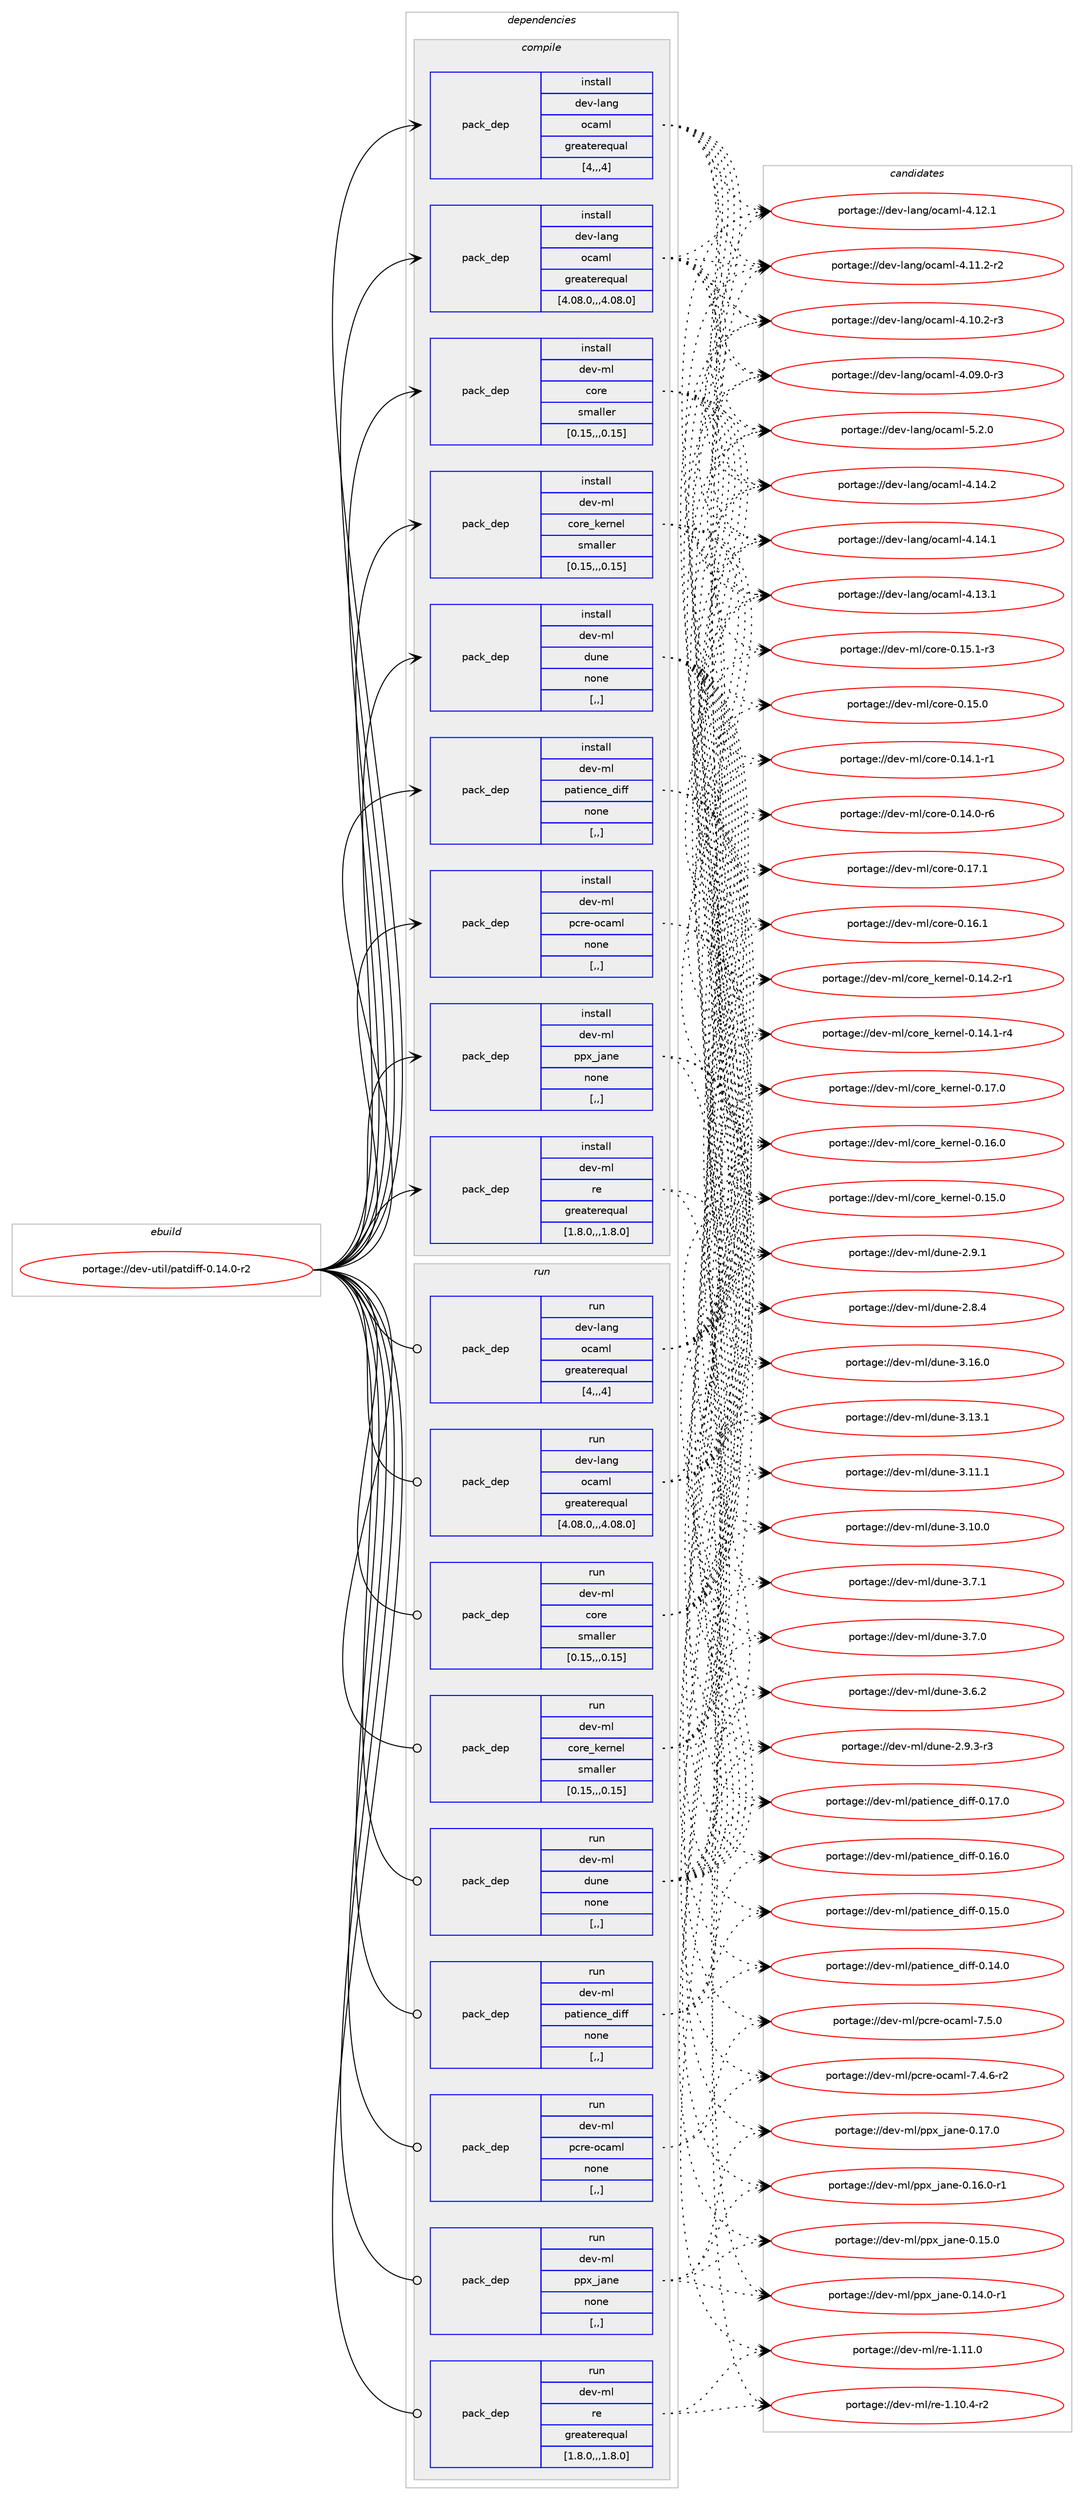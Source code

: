 digraph prolog {

# *************
# Graph options
# *************

newrank=true;
concentrate=true;
compound=true;
graph [rankdir=LR,fontname=Helvetica,fontsize=10,ranksep=1.5];#, ranksep=2.5, nodesep=0.2];
edge  [arrowhead=vee];
node  [fontname=Helvetica,fontsize=10];

# **********
# The ebuild
# **********

subgraph cluster_leftcol {
color=gray;
label=<<i>ebuild</i>>;
id [label="portage://dev-util/patdiff-0.14.0-r2", color=red, width=4, href="../dev-util/patdiff-0.14.0-r2.svg"];
}

# ****************
# The dependencies
# ****************

subgraph cluster_midcol {
color=gray;
label=<<i>dependencies</i>>;
subgraph cluster_compile {
fillcolor="#eeeeee";
style=filled;
label=<<i>compile</i>>;
subgraph pack155006 {
dependency217683 [label=<<TABLE BORDER="0" CELLBORDER="1" CELLSPACING="0" CELLPADDING="4" WIDTH="220"><TR><TD ROWSPAN="6" CELLPADDING="30">pack_dep</TD></TR><TR><TD WIDTH="110">install</TD></TR><TR><TD>dev-lang</TD></TR><TR><TD>ocaml</TD></TR><TR><TD>greaterequal</TD></TR><TR><TD>[4,,,4]</TD></TR></TABLE>>, shape=none, color=blue];
}
id:e -> dependency217683:w [weight=20,style="solid",arrowhead="vee"];
subgraph pack155007 {
dependency217684 [label=<<TABLE BORDER="0" CELLBORDER="1" CELLSPACING="0" CELLPADDING="4" WIDTH="220"><TR><TD ROWSPAN="6" CELLPADDING="30">pack_dep</TD></TR><TR><TD WIDTH="110">install</TD></TR><TR><TD>dev-lang</TD></TR><TR><TD>ocaml</TD></TR><TR><TD>greaterequal</TD></TR><TR><TD>[4.08.0,,,4.08.0]</TD></TR></TABLE>>, shape=none, color=blue];
}
id:e -> dependency217684:w [weight=20,style="solid",arrowhead="vee"];
subgraph pack155008 {
dependency217685 [label=<<TABLE BORDER="0" CELLBORDER="1" CELLSPACING="0" CELLPADDING="4" WIDTH="220"><TR><TD ROWSPAN="6" CELLPADDING="30">pack_dep</TD></TR><TR><TD WIDTH="110">install</TD></TR><TR><TD>dev-ml</TD></TR><TR><TD>core</TD></TR><TR><TD>smaller</TD></TR><TR><TD>[0.15,,,0.15]</TD></TR></TABLE>>, shape=none, color=blue];
}
id:e -> dependency217685:w [weight=20,style="solid",arrowhead="vee"];
subgraph pack155009 {
dependency217686 [label=<<TABLE BORDER="0" CELLBORDER="1" CELLSPACING="0" CELLPADDING="4" WIDTH="220"><TR><TD ROWSPAN="6" CELLPADDING="30">pack_dep</TD></TR><TR><TD WIDTH="110">install</TD></TR><TR><TD>dev-ml</TD></TR><TR><TD>core_kernel</TD></TR><TR><TD>smaller</TD></TR><TR><TD>[0.15,,,0.15]</TD></TR></TABLE>>, shape=none, color=blue];
}
id:e -> dependency217686:w [weight=20,style="solid",arrowhead="vee"];
subgraph pack155010 {
dependency217687 [label=<<TABLE BORDER="0" CELLBORDER="1" CELLSPACING="0" CELLPADDING="4" WIDTH="220"><TR><TD ROWSPAN="6" CELLPADDING="30">pack_dep</TD></TR><TR><TD WIDTH="110">install</TD></TR><TR><TD>dev-ml</TD></TR><TR><TD>dune</TD></TR><TR><TD>none</TD></TR><TR><TD>[,,]</TD></TR></TABLE>>, shape=none, color=blue];
}
id:e -> dependency217687:w [weight=20,style="solid",arrowhead="vee"];
subgraph pack155011 {
dependency217688 [label=<<TABLE BORDER="0" CELLBORDER="1" CELLSPACING="0" CELLPADDING="4" WIDTH="220"><TR><TD ROWSPAN="6" CELLPADDING="30">pack_dep</TD></TR><TR><TD WIDTH="110">install</TD></TR><TR><TD>dev-ml</TD></TR><TR><TD>patience_diff</TD></TR><TR><TD>none</TD></TR><TR><TD>[,,]</TD></TR></TABLE>>, shape=none, color=blue];
}
id:e -> dependency217688:w [weight=20,style="solid",arrowhead="vee"];
subgraph pack155012 {
dependency217689 [label=<<TABLE BORDER="0" CELLBORDER="1" CELLSPACING="0" CELLPADDING="4" WIDTH="220"><TR><TD ROWSPAN="6" CELLPADDING="30">pack_dep</TD></TR><TR><TD WIDTH="110">install</TD></TR><TR><TD>dev-ml</TD></TR><TR><TD>pcre-ocaml</TD></TR><TR><TD>none</TD></TR><TR><TD>[,,]</TD></TR></TABLE>>, shape=none, color=blue];
}
id:e -> dependency217689:w [weight=20,style="solid",arrowhead="vee"];
subgraph pack155013 {
dependency217690 [label=<<TABLE BORDER="0" CELLBORDER="1" CELLSPACING="0" CELLPADDING="4" WIDTH="220"><TR><TD ROWSPAN="6" CELLPADDING="30">pack_dep</TD></TR><TR><TD WIDTH="110">install</TD></TR><TR><TD>dev-ml</TD></TR><TR><TD>ppx_jane</TD></TR><TR><TD>none</TD></TR><TR><TD>[,,]</TD></TR></TABLE>>, shape=none, color=blue];
}
id:e -> dependency217690:w [weight=20,style="solid",arrowhead="vee"];
subgraph pack155014 {
dependency217691 [label=<<TABLE BORDER="0" CELLBORDER="1" CELLSPACING="0" CELLPADDING="4" WIDTH="220"><TR><TD ROWSPAN="6" CELLPADDING="30">pack_dep</TD></TR><TR><TD WIDTH="110">install</TD></TR><TR><TD>dev-ml</TD></TR><TR><TD>re</TD></TR><TR><TD>greaterequal</TD></TR><TR><TD>[1.8.0,,,1.8.0]</TD></TR></TABLE>>, shape=none, color=blue];
}
id:e -> dependency217691:w [weight=20,style="solid",arrowhead="vee"];
}
subgraph cluster_compileandrun {
fillcolor="#eeeeee";
style=filled;
label=<<i>compile and run</i>>;
}
subgraph cluster_run {
fillcolor="#eeeeee";
style=filled;
label=<<i>run</i>>;
subgraph pack155015 {
dependency217692 [label=<<TABLE BORDER="0" CELLBORDER="1" CELLSPACING="0" CELLPADDING="4" WIDTH="220"><TR><TD ROWSPAN="6" CELLPADDING="30">pack_dep</TD></TR><TR><TD WIDTH="110">run</TD></TR><TR><TD>dev-lang</TD></TR><TR><TD>ocaml</TD></TR><TR><TD>greaterequal</TD></TR><TR><TD>[4,,,4]</TD></TR></TABLE>>, shape=none, color=blue];
}
id:e -> dependency217692:w [weight=20,style="solid",arrowhead="odot"];
subgraph pack155016 {
dependency217693 [label=<<TABLE BORDER="0" CELLBORDER="1" CELLSPACING="0" CELLPADDING="4" WIDTH="220"><TR><TD ROWSPAN="6" CELLPADDING="30">pack_dep</TD></TR><TR><TD WIDTH="110">run</TD></TR><TR><TD>dev-lang</TD></TR><TR><TD>ocaml</TD></TR><TR><TD>greaterequal</TD></TR><TR><TD>[4.08.0,,,4.08.0]</TD></TR></TABLE>>, shape=none, color=blue];
}
id:e -> dependency217693:w [weight=20,style="solid",arrowhead="odot"];
subgraph pack155017 {
dependency217694 [label=<<TABLE BORDER="0" CELLBORDER="1" CELLSPACING="0" CELLPADDING="4" WIDTH="220"><TR><TD ROWSPAN="6" CELLPADDING="30">pack_dep</TD></TR><TR><TD WIDTH="110">run</TD></TR><TR><TD>dev-ml</TD></TR><TR><TD>core</TD></TR><TR><TD>smaller</TD></TR><TR><TD>[0.15,,,0.15]</TD></TR></TABLE>>, shape=none, color=blue];
}
id:e -> dependency217694:w [weight=20,style="solid",arrowhead="odot"];
subgraph pack155018 {
dependency217695 [label=<<TABLE BORDER="0" CELLBORDER="1" CELLSPACING="0" CELLPADDING="4" WIDTH="220"><TR><TD ROWSPAN="6" CELLPADDING="30">pack_dep</TD></TR><TR><TD WIDTH="110">run</TD></TR><TR><TD>dev-ml</TD></TR><TR><TD>core_kernel</TD></TR><TR><TD>smaller</TD></TR><TR><TD>[0.15,,,0.15]</TD></TR></TABLE>>, shape=none, color=blue];
}
id:e -> dependency217695:w [weight=20,style="solid",arrowhead="odot"];
subgraph pack155019 {
dependency217696 [label=<<TABLE BORDER="0" CELLBORDER="1" CELLSPACING="0" CELLPADDING="4" WIDTH="220"><TR><TD ROWSPAN="6" CELLPADDING="30">pack_dep</TD></TR><TR><TD WIDTH="110">run</TD></TR><TR><TD>dev-ml</TD></TR><TR><TD>dune</TD></TR><TR><TD>none</TD></TR><TR><TD>[,,]</TD></TR></TABLE>>, shape=none, color=blue];
}
id:e -> dependency217696:w [weight=20,style="solid",arrowhead="odot"];
subgraph pack155020 {
dependency217697 [label=<<TABLE BORDER="0" CELLBORDER="1" CELLSPACING="0" CELLPADDING="4" WIDTH="220"><TR><TD ROWSPAN="6" CELLPADDING="30">pack_dep</TD></TR><TR><TD WIDTH="110">run</TD></TR><TR><TD>dev-ml</TD></TR><TR><TD>patience_diff</TD></TR><TR><TD>none</TD></TR><TR><TD>[,,]</TD></TR></TABLE>>, shape=none, color=blue];
}
id:e -> dependency217697:w [weight=20,style="solid",arrowhead="odot"];
subgraph pack155021 {
dependency217698 [label=<<TABLE BORDER="0" CELLBORDER="1" CELLSPACING="0" CELLPADDING="4" WIDTH="220"><TR><TD ROWSPAN="6" CELLPADDING="30">pack_dep</TD></TR><TR><TD WIDTH="110">run</TD></TR><TR><TD>dev-ml</TD></TR><TR><TD>pcre-ocaml</TD></TR><TR><TD>none</TD></TR><TR><TD>[,,]</TD></TR></TABLE>>, shape=none, color=blue];
}
id:e -> dependency217698:w [weight=20,style="solid",arrowhead="odot"];
subgraph pack155022 {
dependency217699 [label=<<TABLE BORDER="0" CELLBORDER="1" CELLSPACING="0" CELLPADDING="4" WIDTH="220"><TR><TD ROWSPAN="6" CELLPADDING="30">pack_dep</TD></TR><TR><TD WIDTH="110">run</TD></TR><TR><TD>dev-ml</TD></TR><TR><TD>ppx_jane</TD></TR><TR><TD>none</TD></TR><TR><TD>[,,]</TD></TR></TABLE>>, shape=none, color=blue];
}
id:e -> dependency217699:w [weight=20,style="solid",arrowhead="odot"];
subgraph pack155023 {
dependency217700 [label=<<TABLE BORDER="0" CELLBORDER="1" CELLSPACING="0" CELLPADDING="4" WIDTH="220"><TR><TD ROWSPAN="6" CELLPADDING="30">pack_dep</TD></TR><TR><TD WIDTH="110">run</TD></TR><TR><TD>dev-ml</TD></TR><TR><TD>re</TD></TR><TR><TD>greaterequal</TD></TR><TR><TD>[1.8.0,,,1.8.0]</TD></TR></TABLE>>, shape=none, color=blue];
}
id:e -> dependency217700:w [weight=20,style="solid",arrowhead="odot"];
}
}

# **************
# The candidates
# **************

subgraph cluster_choices {
rank=same;
color=gray;
label=<<i>candidates</i>>;

subgraph choice155006 {
color=black;
nodesep=1;
choice1001011184510897110103471119997109108455346504648 [label="portage://dev-lang/ocaml-5.2.0", color=red, width=4,href="../dev-lang/ocaml-5.2.0.svg"];
choice100101118451089711010347111999710910845524649524650 [label="portage://dev-lang/ocaml-4.14.2", color=red, width=4,href="../dev-lang/ocaml-4.14.2.svg"];
choice100101118451089711010347111999710910845524649524649 [label="portage://dev-lang/ocaml-4.14.1", color=red, width=4,href="../dev-lang/ocaml-4.14.1.svg"];
choice100101118451089711010347111999710910845524649514649 [label="portage://dev-lang/ocaml-4.13.1", color=red, width=4,href="../dev-lang/ocaml-4.13.1.svg"];
choice100101118451089711010347111999710910845524649504649 [label="portage://dev-lang/ocaml-4.12.1", color=red, width=4,href="../dev-lang/ocaml-4.12.1.svg"];
choice1001011184510897110103471119997109108455246494946504511450 [label="portage://dev-lang/ocaml-4.11.2-r2", color=red, width=4,href="../dev-lang/ocaml-4.11.2-r2.svg"];
choice1001011184510897110103471119997109108455246494846504511451 [label="portage://dev-lang/ocaml-4.10.2-r3", color=red, width=4,href="../dev-lang/ocaml-4.10.2-r3.svg"];
choice1001011184510897110103471119997109108455246485746484511451 [label="portage://dev-lang/ocaml-4.09.0-r3", color=red, width=4,href="../dev-lang/ocaml-4.09.0-r3.svg"];
dependency217683:e -> choice1001011184510897110103471119997109108455346504648:w [style=dotted,weight="100"];
dependency217683:e -> choice100101118451089711010347111999710910845524649524650:w [style=dotted,weight="100"];
dependency217683:e -> choice100101118451089711010347111999710910845524649524649:w [style=dotted,weight="100"];
dependency217683:e -> choice100101118451089711010347111999710910845524649514649:w [style=dotted,weight="100"];
dependency217683:e -> choice100101118451089711010347111999710910845524649504649:w [style=dotted,weight="100"];
dependency217683:e -> choice1001011184510897110103471119997109108455246494946504511450:w [style=dotted,weight="100"];
dependency217683:e -> choice1001011184510897110103471119997109108455246494846504511451:w [style=dotted,weight="100"];
dependency217683:e -> choice1001011184510897110103471119997109108455246485746484511451:w [style=dotted,weight="100"];
}
subgraph choice155007 {
color=black;
nodesep=1;
choice1001011184510897110103471119997109108455346504648 [label="portage://dev-lang/ocaml-5.2.0", color=red, width=4,href="../dev-lang/ocaml-5.2.0.svg"];
choice100101118451089711010347111999710910845524649524650 [label="portage://dev-lang/ocaml-4.14.2", color=red, width=4,href="../dev-lang/ocaml-4.14.2.svg"];
choice100101118451089711010347111999710910845524649524649 [label="portage://dev-lang/ocaml-4.14.1", color=red, width=4,href="../dev-lang/ocaml-4.14.1.svg"];
choice100101118451089711010347111999710910845524649514649 [label="portage://dev-lang/ocaml-4.13.1", color=red, width=4,href="../dev-lang/ocaml-4.13.1.svg"];
choice100101118451089711010347111999710910845524649504649 [label="portage://dev-lang/ocaml-4.12.1", color=red, width=4,href="../dev-lang/ocaml-4.12.1.svg"];
choice1001011184510897110103471119997109108455246494946504511450 [label="portage://dev-lang/ocaml-4.11.2-r2", color=red, width=4,href="../dev-lang/ocaml-4.11.2-r2.svg"];
choice1001011184510897110103471119997109108455246494846504511451 [label="portage://dev-lang/ocaml-4.10.2-r3", color=red, width=4,href="../dev-lang/ocaml-4.10.2-r3.svg"];
choice1001011184510897110103471119997109108455246485746484511451 [label="portage://dev-lang/ocaml-4.09.0-r3", color=red, width=4,href="../dev-lang/ocaml-4.09.0-r3.svg"];
dependency217684:e -> choice1001011184510897110103471119997109108455346504648:w [style=dotted,weight="100"];
dependency217684:e -> choice100101118451089711010347111999710910845524649524650:w [style=dotted,weight="100"];
dependency217684:e -> choice100101118451089711010347111999710910845524649524649:w [style=dotted,weight="100"];
dependency217684:e -> choice100101118451089711010347111999710910845524649514649:w [style=dotted,weight="100"];
dependency217684:e -> choice100101118451089711010347111999710910845524649504649:w [style=dotted,weight="100"];
dependency217684:e -> choice1001011184510897110103471119997109108455246494946504511450:w [style=dotted,weight="100"];
dependency217684:e -> choice1001011184510897110103471119997109108455246494846504511451:w [style=dotted,weight="100"];
dependency217684:e -> choice1001011184510897110103471119997109108455246485746484511451:w [style=dotted,weight="100"];
}
subgraph choice155008 {
color=black;
nodesep=1;
choice10010111845109108479911111410145484649554649 [label="portage://dev-ml/core-0.17.1", color=red, width=4,href="../dev-ml/core-0.17.1.svg"];
choice10010111845109108479911111410145484649544649 [label="portage://dev-ml/core-0.16.1", color=red, width=4,href="../dev-ml/core-0.16.1.svg"];
choice100101118451091084799111114101454846495346494511451 [label="portage://dev-ml/core-0.15.1-r3", color=red, width=4,href="../dev-ml/core-0.15.1-r3.svg"];
choice10010111845109108479911111410145484649534648 [label="portage://dev-ml/core-0.15.0", color=red, width=4,href="../dev-ml/core-0.15.0.svg"];
choice100101118451091084799111114101454846495246494511449 [label="portage://dev-ml/core-0.14.1-r1", color=red, width=4,href="../dev-ml/core-0.14.1-r1.svg"];
choice100101118451091084799111114101454846495246484511454 [label="portage://dev-ml/core-0.14.0-r6", color=red, width=4,href="../dev-ml/core-0.14.0-r6.svg"];
dependency217685:e -> choice10010111845109108479911111410145484649554649:w [style=dotted,weight="100"];
dependency217685:e -> choice10010111845109108479911111410145484649544649:w [style=dotted,weight="100"];
dependency217685:e -> choice100101118451091084799111114101454846495346494511451:w [style=dotted,weight="100"];
dependency217685:e -> choice10010111845109108479911111410145484649534648:w [style=dotted,weight="100"];
dependency217685:e -> choice100101118451091084799111114101454846495246494511449:w [style=dotted,weight="100"];
dependency217685:e -> choice100101118451091084799111114101454846495246484511454:w [style=dotted,weight="100"];
}
subgraph choice155009 {
color=black;
nodesep=1;
choice1001011184510910847991111141019510710111411010110845484649554648 [label="portage://dev-ml/core_kernel-0.17.0", color=red, width=4,href="../dev-ml/core_kernel-0.17.0.svg"];
choice1001011184510910847991111141019510710111411010110845484649544648 [label="portage://dev-ml/core_kernel-0.16.0", color=red, width=4,href="../dev-ml/core_kernel-0.16.0.svg"];
choice1001011184510910847991111141019510710111411010110845484649534648 [label="portage://dev-ml/core_kernel-0.15.0", color=red, width=4,href="../dev-ml/core_kernel-0.15.0.svg"];
choice10010111845109108479911111410195107101114110101108454846495246504511449 [label="portage://dev-ml/core_kernel-0.14.2-r1", color=red, width=4,href="../dev-ml/core_kernel-0.14.2-r1.svg"];
choice10010111845109108479911111410195107101114110101108454846495246494511452 [label="portage://dev-ml/core_kernel-0.14.1-r4", color=red, width=4,href="../dev-ml/core_kernel-0.14.1-r4.svg"];
dependency217686:e -> choice1001011184510910847991111141019510710111411010110845484649554648:w [style=dotted,weight="100"];
dependency217686:e -> choice1001011184510910847991111141019510710111411010110845484649544648:w [style=dotted,weight="100"];
dependency217686:e -> choice1001011184510910847991111141019510710111411010110845484649534648:w [style=dotted,weight="100"];
dependency217686:e -> choice10010111845109108479911111410195107101114110101108454846495246504511449:w [style=dotted,weight="100"];
dependency217686:e -> choice10010111845109108479911111410195107101114110101108454846495246494511452:w [style=dotted,weight="100"];
}
subgraph choice155010 {
color=black;
nodesep=1;
choice100101118451091084710011711010145514649544648 [label="portage://dev-ml/dune-3.16.0", color=red, width=4,href="../dev-ml/dune-3.16.0.svg"];
choice100101118451091084710011711010145514649514649 [label="portage://dev-ml/dune-3.13.1", color=red, width=4,href="../dev-ml/dune-3.13.1.svg"];
choice100101118451091084710011711010145514649494649 [label="portage://dev-ml/dune-3.11.1", color=red, width=4,href="../dev-ml/dune-3.11.1.svg"];
choice100101118451091084710011711010145514649484648 [label="portage://dev-ml/dune-3.10.0", color=red, width=4,href="../dev-ml/dune-3.10.0.svg"];
choice1001011184510910847100117110101455146554649 [label="portage://dev-ml/dune-3.7.1", color=red, width=4,href="../dev-ml/dune-3.7.1.svg"];
choice1001011184510910847100117110101455146554648 [label="portage://dev-ml/dune-3.7.0", color=red, width=4,href="../dev-ml/dune-3.7.0.svg"];
choice1001011184510910847100117110101455146544650 [label="portage://dev-ml/dune-3.6.2", color=red, width=4,href="../dev-ml/dune-3.6.2.svg"];
choice10010111845109108471001171101014550465746514511451 [label="portage://dev-ml/dune-2.9.3-r3", color=red, width=4,href="../dev-ml/dune-2.9.3-r3.svg"];
choice1001011184510910847100117110101455046574649 [label="portage://dev-ml/dune-2.9.1", color=red, width=4,href="../dev-ml/dune-2.9.1.svg"];
choice1001011184510910847100117110101455046564652 [label="portage://dev-ml/dune-2.8.4", color=red, width=4,href="../dev-ml/dune-2.8.4.svg"];
dependency217687:e -> choice100101118451091084710011711010145514649544648:w [style=dotted,weight="100"];
dependency217687:e -> choice100101118451091084710011711010145514649514649:w [style=dotted,weight="100"];
dependency217687:e -> choice100101118451091084710011711010145514649494649:w [style=dotted,weight="100"];
dependency217687:e -> choice100101118451091084710011711010145514649484648:w [style=dotted,weight="100"];
dependency217687:e -> choice1001011184510910847100117110101455146554649:w [style=dotted,weight="100"];
dependency217687:e -> choice1001011184510910847100117110101455146554648:w [style=dotted,weight="100"];
dependency217687:e -> choice1001011184510910847100117110101455146544650:w [style=dotted,weight="100"];
dependency217687:e -> choice10010111845109108471001171101014550465746514511451:w [style=dotted,weight="100"];
dependency217687:e -> choice1001011184510910847100117110101455046574649:w [style=dotted,weight="100"];
dependency217687:e -> choice1001011184510910847100117110101455046564652:w [style=dotted,weight="100"];
}
subgraph choice155011 {
color=black;
nodesep=1;
choice100101118451091084711297116105101110991019510010510210245484649554648 [label="portage://dev-ml/patience_diff-0.17.0", color=red, width=4,href="../dev-ml/patience_diff-0.17.0.svg"];
choice100101118451091084711297116105101110991019510010510210245484649544648 [label="portage://dev-ml/patience_diff-0.16.0", color=red, width=4,href="../dev-ml/patience_diff-0.16.0.svg"];
choice100101118451091084711297116105101110991019510010510210245484649534648 [label="portage://dev-ml/patience_diff-0.15.0", color=red, width=4,href="../dev-ml/patience_diff-0.15.0.svg"];
choice100101118451091084711297116105101110991019510010510210245484649524648 [label="portage://dev-ml/patience_diff-0.14.0", color=red, width=4,href="../dev-ml/patience_diff-0.14.0.svg"];
dependency217688:e -> choice100101118451091084711297116105101110991019510010510210245484649554648:w [style=dotted,weight="100"];
dependency217688:e -> choice100101118451091084711297116105101110991019510010510210245484649544648:w [style=dotted,weight="100"];
dependency217688:e -> choice100101118451091084711297116105101110991019510010510210245484649534648:w [style=dotted,weight="100"];
dependency217688:e -> choice100101118451091084711297116105101110991019510010510210245484649524648:w [style=dotted,weight="100"];
}
subgraph choice155012 {
color=black;
nodesep=1;
choice100101118451091084711299114101451119997109108455546534648 [label="portage://dev-ml/pcre-ocaml-7.5.0", color=red, width=4,href="../dev-ml/pcre-ocaml-7.5.0.svg"];
choice1001011184510910847112991141014511199971091084555465246544511450 [label="portage://dev-ml/pcre-ocaml-7.4.6-r2", color=red, width=4,href="../dev-ml/pcre-ocaml-7.4.6-r2.svg"];
dependency217689:e -> choice100101118451091084711299114101451119997109108455546534648:w [style=dotted,weight="100"];
dependency217689:e -> choice1001011184510910847112991141014511199971091084555465246544511450:w [style=dotted,weight="100"];
}
subgraph choice155013 {
color=black;
nodesep=1;
choice1001011184510910847112112120951069711010145484649554648 [label="portage://dev-ml/ppx_jane-0.17.0", color=red, width=4,href="../dev-ml/ppx_jane-0.17.0.svg"];
choice10010111845109108471121121209510697110101454846495446484511449 [label="portage://dev-ml/ppx_jane-0.16.0-r1", color=red, width=4,href="../dev-ml/ppx_jane-0.16.0-r1.svg"];
choice1001011184510910847112112120951069711010145484649534648 [label="portage://dev-ml/ppx_jane-0.15.0", color=red, width=4,href="../dev-ml/ppx_jane-0.15.0.svg"];
choice10010111845109108471121121209510697110101454846495246484511449 [label="portage://dev-ml/ppx_jane-0.14.0-r1", color=red, width=4,href="../dev-ml/ppx_jane-0.14.0-r1.svg"];
dependency217690:e -> choice1001011184510910847112112120951069711010145484649554648:w [style=dotted,weight="100"];
dependency217690:e -> choice10010111845109108471121121209510697110101454846495446484511449:w [style=dotted,weight="100"];
dependency217690:e -> choice1001011184510910847112112120951069711010145484649534648:w [style=dotted,weight="100"];
dependency217690:e -> choice10010111845109108471121121209510697110101454846495246484511449:w [style=dotted,weight="100"];
}
subgraph choice155014 {
color=black;
nodesep=1;
choice100101118451091084711410145494649494648 [label="portage://dev-ml/re-1.11.0", color=red, width=4,href="../dev-ml/re-1.11.0.svg"];
choice1001011184510910847114101454946494846524511450 [label="portage://dev-ml/re-1.10.4-r2", color=red, width=4,href="../dev-ml/re-1.10.4-r2.svg"];
dependency217691:e -> choice100101118451091084711410145494649494648:w [style=dotted,weight="100"];
dependency217691:e -> choice1001011184510910847114101454946494846524511450:w [style=dotted,weight="100"];
}
subgraph choice155015 {
color=black;
nodesep=1;
choice1001011184510897110103471119997109108455346504648 [label="portage://dev-lang/ocaml-5.2.0", color=red, width=4,href="../dev-lang/ocaml-5.2.0.svg"];
choice100101118451089711010347111999710910845524649524650 [label="portage://dev-lang/ocaml-4.14.2", color=red, width=4,href="../dev-lang/ocaml-4.14.2.svg"];
choice100101118451089711010347111999710910845524649524649 [label="portage://dev-lang/ocaml-4.14.1", color=red, width=4,href="../dev-lang/ocaml-4.14.1.svg"];
choice100101118451089711010347111999710910845524649514649 [label="portage://dev-lang/ocaml-4.13.1", color=red, width=4,href="../dev-lang/ocaml-4.13.1.svg"];
choice100101118451089711010347111999710910845524649504649 [label="portage://dev-lang/ocaml-4.12.1", color=red, width=4,href="../dev-lang/ocaml-4.12.1.svg"];
choice1001011184510897110103471119997109108455246494946504511450 [label="portage://dev-lang/ocaml-4.11.2-r2", color=red, width=4,href="../dev-lang/ocaml-4.11.2-r2.svg"];
choice1001011184510897110103471119997109108455246494846504511451 [label="portage://dev-lang/ocaml-4.10.2-r3", color=red, width=4,href="../dev-lang/ocaml-4.10.2-r3.svg"];
choice1001011184510897110103471119997109108455246485746484511451 [label="portage://dev-lang/ocaml-4.09.0-r3", color=red, width=4,href="../dev-lang/ocaml-4.09.0-r3.svg"];
dependency217692:e -> choice1001011184510897110103471119997109108455346504648:w [style=dotted,weight="100"];
dependency217692:e -> choice100101118451089711010347111999710910845524649524650:w [style=dotted,weight="100"];
dependency217692:e -> choice100101118451089711010347111999710910845524649524649:w [style=dotted,weight="100"];
dependency217692:e -> choice100101118451089711010347111999710910845524649514649:w [style=dotted,weight="100"];
dependency217692:e -> choice100101118451089711010347111999710910845524649504649:w [style=dotted,weight="100"];
dependency217692:e -> choice1001011184510897110103471119997109108455246494946504511450:w [style=dotted,weight="100"];
dependency217692:e -> choice1001011184510897110103471119997109108455246494846504511451:w [style=dotted,weight="100"];
dependency217692:e -> choice1001011184510897110103471119997109108455246485746484511451:w [style=dotted,weight="100"];
}
subgraph choice155016 {
color=black;
nodesep=1;
choice1001011184510897110103471119997109108455346504648 [label="portage://dev-lang/ocaml-5.2.0", color=red, width=4,href="../dev-lang/ocaml-5.2.0.svg"];
choice100101118451089711010347111999710910845524649524650 [label="portage://dev-lang/ocaml-4.14.2", color=red, width=4,href="../dev-lang/ocaml-4.14.2.svg"];
choice100101118451089711010347111999710910845524649524649 [label="portage://dev-lang/ocaml-4.14.1", color=red, width=4,href="../dev-lang/ocaml-4.14.1.svg"];
choice100101118451089711010347111999710910845524649514649 [label="portage://dev-lang/ocaml-4.13.1", color=red, width=4,href="../dev-lang/ocaml-4.13.1.svg"];
choice100101118451089711010347111999710910845524649504649 [label="portage://dev-lang/ocaml-4.12.1", color=red, width=4,href="../dev-lang/ocaml-4.12.1.svg"];
choice1001011184510897110103471119997109108455246494946504511450 [label="portage://dev-lang/ocaml-4.11.2-r2", color=red, width=4,href="../dev-lang/ocaml-4.11.2-r2.svg"];
choice1001011184510897110103471119997109108455246494846504511451 [label="portage://dev-lang/ocaml-4.10.2-r3", color=red, width=4,href="../dev-lang/ocaml-4.10.2-r3.svg"];
choice1001011184510897110103471119997109108455246485746484511451 [label="portage://dev-lang/ocaml-4.09.0-r3", color=red, width=4,href="../dev-lang/ocaml-4.09.0-r3.svg"];
dependency217693:e -> choice1001011184510897110103471119997109108455346504648:w [style=dotted,weight="100"];
dependency217693:e -> choice100101118451089711010347111999710910845524649524650:w [style=dotted,weight="100"];
dependency217693:e -> choice100101118451089711010347111999710910845524649524649:w [style=dotted,weight="100"];
dependency217693:e -> choice100101118451089711010347111999710910845524649514649:w [style=dotted,weight="100"];
dependency217693:e -> choice100101118451089711010347111999710910845524649504649:w [style=dotted,weight="100"];
dependency217693:e -> choice1001011184510897110103471119997109108455246494946504511450:w [style=dotted,weight="100"];
dependency217693:e -> choice1001011184510897110103471119997109108455246494846504511451:w [style=dotted,weight="100"];
dependency217693:e -> choice1001011184510897110103471119997109108455246485746484511451:w [style=dotted,weight="100"];
}
subgraph choice155017 {
color=black;
nodesep=1;
choice10010111845109108479911111410145484649554649 [label="portage://dev-ml/core-0.17.1", color=red, width=4,href="../dev-ml/core-0.17.1.svg"];
choice10010111845109108479911111410145484649544649 [label="portage://dev-ml/core-0.16.1", color=red, width=4,href="../dev-ml/core-0.16.1.svg"];
choice100101118451091084799111114101454846495346494511451 [label="portage://dev-ml/core-0.15.1-r3", color=red, width=4,href="../dev-ml/core-0.15.1-r3.svg"];
choice10010111845109108479911111410145484649534648 [label="portage://dev-ml/core-0.15.0", color=red, width=4,href="../dev-ml/core-0.15.0.svg"];
choice100101118451091084799111114101454846495246494511449 [label="portage://dev-ml/core-0.14.1-r1", color=red, width=4,href="../dev-ml/core-0.14.1-r1.svg"];
choice100101118451091084799111114101454846495246484511454 [label="portage://dev-ml/core-0.14.0-r6", color=red, width=4,href="../dev-ml/core-0.14.0-r6.svg"];
dependency217694:e -> choice10010111845109108479911111410145484649554649:w [style=dotted,weight="100"];
dependency217694:e -> choice10010111845109108479911111410145484649544649:w [style=dotted,weight="100"];
dependency217694:e -> choice100101118451091084799111114101454846495346494511451:w [style=dotted,weight="100"];
dependency217694:e -> choice10010111845109108479911111410145484649534648:w [style=dotted,weight="100"];
dependency217694:e -> choice100101118451091084799111114101454846495246494511449:w [style=dotted,weight="100"];
dependency217694:e -> choice100101118451091084799111114101454846495246484511454:w [style=dotted,weight="100"];
}
subgraph choice155018 {
color=black;
nodesep=1;
choice1001011184510910847991111141019510710111411010110845484649554648 [label="portage://dev-ml/core_kernel-0.17.0", color=red, width=4,href="../dev-ml/core_kernel-0.17.0.svg"];
choice1001011184510910847991111141019510710111411010110845484649544648 [label="portage://dev-ml/core_kernel-0.16.0", color=red, width=4,href="../dev-ml/core_kernel-0.16.0.svg"];
choice1001011184510910847991111141019510710111411010110845484649534648 [label="portage://dev-ml/core_kernel-0.15.0", color=red, width=4,href="../dev-ml/core_kernel-0.15.0.svg"];
choice10010111845109108479911111410195107101114110101108454846495246504511449 [label="portage://dev-ml/core_kernel-0.14.2-r1", color=red, width=4,href="../dev-ml/core_kernel-0.14.2-r1.svg"];
choice10010111845109108479911111410195107101114110101108454846495246494511452 [label="portage://dev-ml/core_kernel-0.14.1-r4", color=red, width=4,href="../dev-ml/core_kernel-0.14.1-r4.svg"];
dependency217695:e -> choice1001011184510910847991111141019510710111411010110845484649554648:w [style=dotted,weight="100"];
dependency217695:e -> choice1001011184510910847991111141019510710111411010110845484649544648:w [style=dotted,weight="100"];
dependency217695:e -> choice1001011184510910847991111141019510710111411010110845484649534648:w [style=dotted,weight="100"];
dependency217695:e -> choice10010111845109108479911111410195107101114110101108454846495246504511449:w [style=dotted,weight="100"];
dependency217695:e -> choice10010111845109108479911111410195107101114110101108454846495246494511452:w [style=dotted,weight="100"];
}
subgraph choice155019 {
color=black;
nodesep=1;
choice100101118451091084710011711010145514649544648 [label="portage://dev-ml/dune-3.16.0", color=red, width=4,href="../dev-ml/dune-3.16.0.svg"];
choice100101118451091084710011711010145514649514649 [label="portage://dev-ml/dune-3.13.1", color=red, width=4,href="../dev-ml/dune-3.13.1.svg"];
choice100101118451091084710011711010145514649494649 [label="portage://dev-ml/dune-3.11.1", color=red, width=4,href="../dev-ml/dune-3.11.1.svg"];
choice100101118451091084710011711010145514649484648 [label="portage://dev-ml/dune-3.10.0", color=red, width=4,href="../dev-ml/dune-3.10.0.svg"];
choice1001011184510910847100117110101455146554649 [label="portage://dev-ml/dune-3.7.1", color=red, width=4,href="../dev-ml/dune-3.7.1.svg"];
choice1001011184510910847100117110101455146554648 [label="portage://dev-ml/dune-3.7.0", color=red, width=4,href="../dev-ml/dune-3.7.0.svg"];
choice1001011184510910847100117110101455146544650 [label="portage://dev-ml/dune-3.6.2", color=red, width=4,href="../dev-ml/dune-3.6.2.svg"];
choice10010111845109108471001171101014550465746514511451 [label="portage://dev-ml/dune-2.9.3-r3", color=red, width=4,href="../dev-ml/dune-2.9.3-r3.svg"];
choice1001011184510910847100117110101455046574649 [label="portage://dev-ml/dune-2.9.1", color=red, width=4,href="../dev-ml/dune-2.9.1.svg"];
choice1001011184510910847100117110101455046564652 [label="portage://dev-ml/dune-2.8.4", color=red, width=4,href="../dev-ml/dune-2.8.4.svg"];
dependency217696:e -> choice100101118451091084710011711010145514649544648:w [style=dotted,weight="100"];
dependency217696:e -> choice100101118451091084710011711010145514649514649:w [style=dotted,weight="100"];
dependency217696:e -> choice100101118451091084710011711010145514649494649:w [style=dotted,weight="100"];
dependency217696:e -> choice100101118451091084710011711010145514649484648:w [style=dotted,weight="100"];
dependency217696:e -> choice1001011184510910847100117110101455146554649:w [style=dotted,weight="100"];
dependency217696:e -> choice1001011184510910847100117110101455146554648:w [style=dotted,weight="100"];
dependency217696:e -> choice1001011184510910847100117110101455146544650:w [style=dotted,weight="100"];
dependency217696:e -> choice10010111845109108471001171101014550465746514511451:w [style=dotted,weight="100"];
dependency217696:e -> choice1001011184510910847100117110101455046574649:w [style=dotted,weight="100"];
dependency217696:e -> choice1001011184510910847100117110101455046564652:w [style=dotted,weight="100"];
}
subgraph choice155020 {
color=black;
nodesep=1;
choice100101118451091084711297116105101110991019510010510210245484649554648 [label="portage://dev-ml/patience_diff-0.17.0", color=red, width=4,href="../dev-ml/patience_diff-0.17.0.svg"];
choice100101118451091084711297116105101110991019510010510210245484649544648 [label="portage://dev-ml/patience_diff-0.16.0", color=red, width=4,href="../dev-ml/patience_diff-0.16.0.svg"];
choice100101118451091084711297116105101110991019510010510210245484649534648 [label="portage://dev-ml/patience_diff-0.15.0", color=red, width=4,href="../dev-ml/patience_diff-0.15.0.svg"];
choice100101118451091084711297116105101110991019510010510210245484649524648 [label="portage://dev-ml/patience_diff-0.14.0", color=red, width=4,href="../dev-ml/patience_diff-0.14.0.svg"];
dependency217697:e -> choice100101118451091084711297116105101110991019510010510210245484649554648:w [style=dotted,weight="100"];
dependency217697:e -> choice100101118451091084711297116105101110991019510010510210245484649544648:w [style=dotted,weight="100"];
dependency217697:e -> choice100101118451091084711297116105101110991019510010510210245484649534648:w [style=dotted,weight="100"];
dependency217697:e -> choice100101118451091084711297116105101110991019510010510210245484649524648:w [style=dotted,weight="100"];
}
subgraph choice155021 {
color=black;
nodesep=1;
choice100101118451091084711299114101451119997109108455546534648 [label="portage://dev-ml/pcre-ocaml-7.5.0", color=red, width=4,href="../dev-ml/pcre-ocaml-7.5.0.svg"];
choice1001011184510910847112991141014511199971091084555465246544511450 [label="portage://dev-ml/pcre-ocaml-7.4.6-r2", color=red, width=4,href="../dev-ml/pcre-ocaml-7.4.6-r2.svg"];
dependency217698:e -> choice100101118451091084711299114101451119997109108455546534648:w [style=dotted,weight="100"];
dependency217698:e -> choice1001011184510910847112991141014511199971091084555465246544511450:w [style=dotted,weight="100"];
}
subgraph choice155022 {
color=black;
nodesep=1;
choice1001011184510910847112112120951069711010145484649554648 [label="portage://dev-ml/ppx_jane-0.17.0", color=red, width=4,href="../dev-ml/ppx_jane-0.17.0.svg"];
choice10010111845109108471121121209510697110101454846495446484511449 [label="portage://dev-ml/ppx_jane-0.16.0-r1", color=red, width=4,href="../dev-ml/ppx_jane-0.16.0-r1.svg"];
choice1001011184510910847112112120951069711010145484649534648 [label="portage://dev-ml/ppx_jane-0.15.0", color=red, width=4,href="../dev-ml/ppx_jane-0.15.0.svg"];
choice10010111845109108471121121209510697110101454846495246484511449 [label="portage://dev-ml/ppx_jane-0.14.0-r1", color=red, width=4,href="../dev-ml/ppx_jane-0.14.0-r1.svg"];
dependency217699:e -> choice1001011184510910847112112120951069711010145484649554648:w [style=dotted,weight="100"];
dependency217699:e -> choice10010111845109108471121121209510697110101454846495446484511449:w [style=dotted,weight="100"];
dependency217699:e -> choice1001011184510910847112112120951069711010145484649534648:w [style=dotted,weight="100"];
dependency217699:e -> choice10010111845109108471121121209510697110101454846495246484511449:w [style=dotted,weight="100"];
}
subgraph choice155023 {
color=black;
nodesep=1;
choice100101118451091084711410145494649494648 [label="portage://dev-ml/re-1.11.0", color=red, width=4,href="../dev-ml/re-1.11.0.svg"];
choice1001011184510910847114101454946494846524511450 [label="portage://dev-ml/re-1.10.4-r2", color=red, width=4,href="../dev-ml/re-1.10.4-r2.svg"];
dependency217700:e -> choice100101118451091084711410145494649494648:w [style=dotted,weight="100"];
dependency217700:e -> choice1001011184510910847114101454946494846524511450:w [style=dotted,weight="100"];
}
}

}

